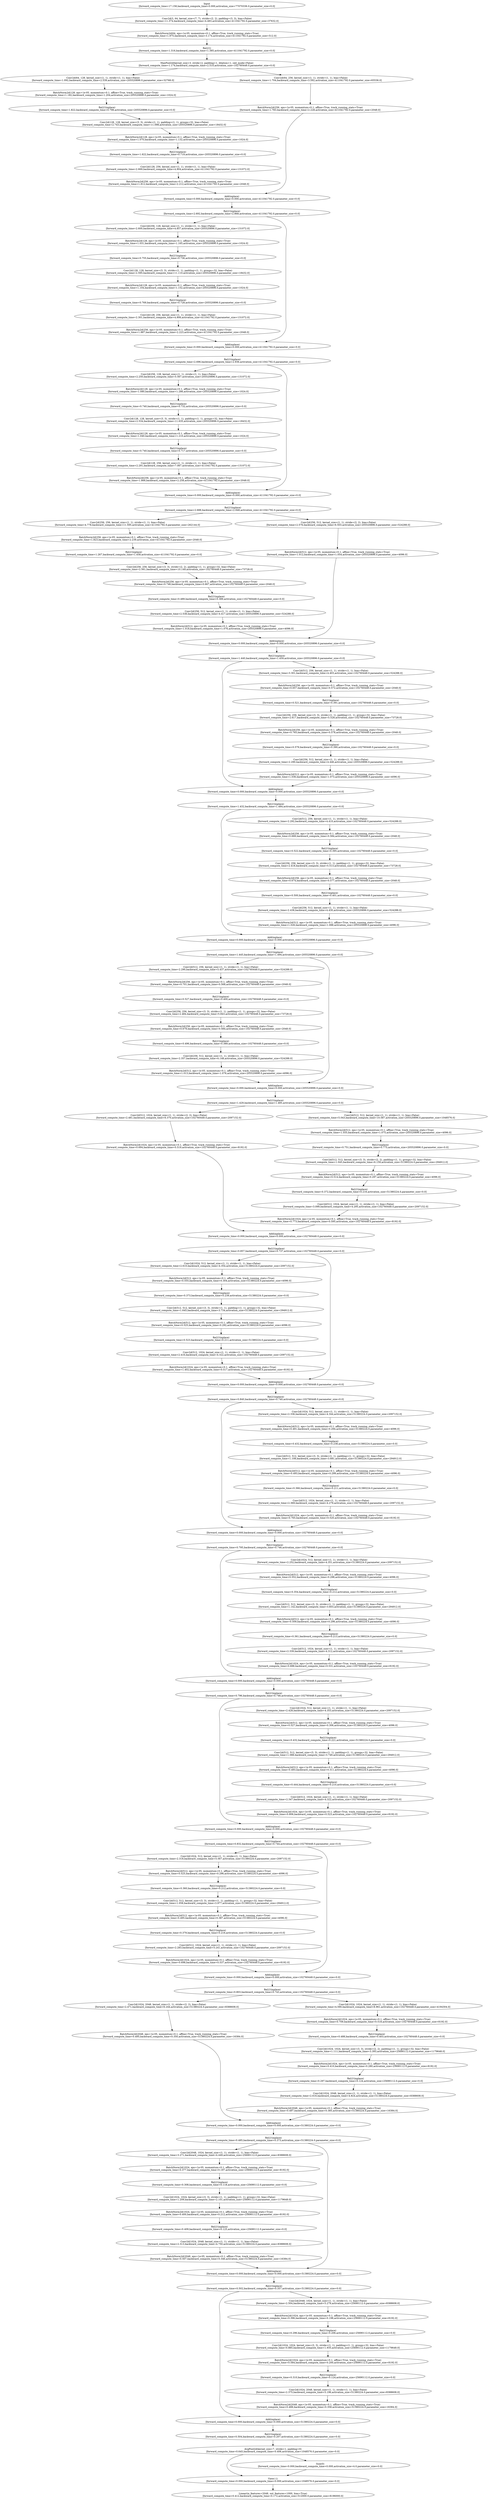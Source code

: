digraph {
	node77 [label="BatchNorm2d(512, eps=1e-05, momentum=0.1, affine=True, track_running_stats=True)
[forward_compute_time=1.013,backward_compute_time=1.076,activation_size=205520896.0,parameter_size=4096.0]"]
	node76 [label="Conv2d(256, 512, kernel_size=(1, 1), stride=(1, 1), bias=False)
[forward_compute_time=2.357,backward_compute_time=6.148,activation_size=205520896.0,parameter_size=524288.0]"]
	node75 [label="ReLU(inplace)
[forward_compute_time=0.496,backward_compute_time=0.389,activation_size=102760448.0,parameter_size=0.0]"]
	node74 [label="BatchNorm2d(256, eps=1e-05, momentum=0.1, affine=True, track_running_stats=True)
[forward_compute_time=0.679,backward_compute_time=0.584,activation_size=102760448.0,parameter_size=2048.0]"]
	node73 [label="Conv2d(256, 256, kernel_size=(3, 3), stride=(1, 1), padding=(1, 1), groups=32, bias=False)
[forward_compute_time=2.484,backward_compute_time=5.843,activation_size=102760448.0,parameter_size=73728.0]"]
	node72 [label="ReLU(inplace)
[forward_compute_time=0.527,backward_compute_time=0.400,activation_size=102760448.0,parameter_size=0.0]"]
	node71 [label="BatchNorm2d(256, eps=1e-05, momentum=0.1, affine=True, track_running_stats=True)
[forward_compute_time=0.701,backward_compute_time=0.568,activation_size=102760448.0,parameter_size=2048.0]"]
	node70 [label="Conv2d(512, 256, kernel_size=(1, 1), stride=(1, 1), bias=False)
[forward_compute_time=2.290,backward_compute_time=5.437,activation_size=102760448.0,parameter_size=524288.0]"]
	node79 [label="ReLU(inplace)
[forward_compute_time=1.429,backward_compute_time=1.485,activation_size=205520896.0,parameter_size=0.0]"]
	node78 [label="Add(inplace)
[forward_compute_time=0.000,backward_compute_time=0.000,activation_size=205520896.0,parameter_size=0.0]"]
	node141 [label="ReLU(inplace)
[forward_compute_time=0.803,backward_compute_time=0.743,activation_size=102760448.0,parameter_size=0.0]"]
	node151 [label="BatchNorm2d(2048, eps=1e-05, momentum=0.1, affine=True, track_running_stats=True)
[forward_compute_time=0.495,backward_compute_time=0.350,activation_size=51380224.0,parameter_size=16384.0]"]
	node150 [label="Conv2d(1024, 2048, kernel_size=(1, 1), stride=(2, 2), bias=False)
[forward_compute_time=2.471,backward_compute_time=6.244,activation_size=51380224.0,parameter_size=8388608.0]"]
	node153 [label="ReLU(inplace)
[forward_compute_time=0.485,backward_compute_time=0.373,activation_size=51380224.0,parameter_size=0.0]"]
	node152 [label="Add(inplace)
[forward_compute_time=0.000,backward_compute_time=0.000,activation_size=51380224.0,parameter_size=0.0]"]
	node155 [label="BatchNorm2d(1024, eps=1e-05, momentum=0.1, affine=True, track_running_stats=True)
[forward_compute_time=0.377,backward_compute_time=0.197,activation_size=25690112.0,parameter_size=8192.0]"]
	node154 [label="Conv2d(2048, 1024, kernel_size=(1, 1), stride=(1, 1), bias=False)
[forward_compute_time=3.271,backward_compute_time=4.449,activation_size=25690112.0,parameter_size=8388608.0]"]
	node157 [label="Conv2d(1024, 1024, kernel_size=(3, 3), stride=(1, 1), padding=(1, 1), groups=32, bias=False)
[forward_compute_time=1.209,backward_compute_time=2.101,activation_size=25690112.0,parameter_size=1179648.0]"]
	node156 [label="ReLU(inplace)
[forward_compute_time=0.308,backward_compute_time=0.118,activation_size=25690112.0,parameter_size=0.0]"]
	node159 [label="ReLU(inplace)
[forward_compute_time=0.409,backward_compute_time=0.125,activation_size=25690112.0,parameter_size=0.0]"]
	node158 [label="BatchNorm2d(1024, eps=1e-05, momentum=0.1, affine=True, track_running_stats=True)
[forward_compute_time=0.400,backward_compute_time=0.212,activation_size=25690112.0,parameter_size=8192.0]"]
	node88 [label="Conv2d(512, 1024, kernel_size=(1, 1), stride=(2, 2), bias=False)
[forward_compute_time=2.481,backward_compute_time=6.370,activation_size=102760448.0,parameter_size=2097152.0]"]
	node89 [label="BatchNorm2d(1024, eps=1e-05, momentum=0.1, affine=True, track_running_stats=True)
[forward_compute_time=0.694,backward_compute_time=0.519,activation_size=102760448.0,parameter_size=8192.0]"]
	node82 [label="ReLU(inplace)
[forward_compute_time=0.751,backward_compute_time=0.775,activation_size=205520896.0,parameter_size=0.0]"]
	node83 [label="Conv2d(512, 512, kernel_size=(3, 3), stride=(2, 2), padding=(1, 1), groups=32, bias=False)
[forward_compute_time=1.045,backward_compute_time=6.159,activation_size=51380224.0,parameter_size=294912.0]"]
	node80 [label="Conv2d(512, 512, kernel_size=(1, 1), stride=(1, 1), bias=False)
[forward_compute_time=5.043,backward_compute_time=10.587,activation_size=205520896.0,parameter_size=1048576.0]"]
	node81 [label="BatchNorm2d(512, eps=1e-05, momentum=0.1, affine=True, track_running_stats=True)
[forward_compute_time=1.555,backward_compute_time=1.075,activation_size=205520896.0,parameter_size=4096.0]"]
	node86 [label="Conv2d(512, 1024, kernel_size=(1, 1), stride=(1, 1), bias=False)
[forward_compute_time=3.099,backward_compute_time=4.295,activation_size=102760448.0,parameter_size=2097152.0]"]
	node87 [label="BatchNorm2d(1024, eps=1e-05, momentum=0.1, affine=True, track_running_stats=True)
[forward_compute_time=0.773,backward_compute_time=0.595,activation_size=102760448.0,parameter_size=8192.0]"]
	node84 [label="BatchNorm2d(512, eps=1e-05, momentum=0.1, affine=True, track_running_stats=True)
[forward_compute_time=0.514,backward_compute_time=0.297,activation_size=51380224.0,parameter_size=4096.0]"]
	node85 [label="ReLU(inplace)
[forward_compute_time=0.372,backward_compute_time=0.216,activation_size=51380224.0,parameter_size=0.0]"]
	node9 [label="Conv2d(128, 128, kernel_size=(3, 3), stride=(1, 1), padding=(1, 1), groups=32, bias=False)
[forward_compute_time=2.743,backward_compute_time=11.098,activation_size=205520896.0,parameter_size=18432.0]"]
	node8 [label="ReLU(inplace)
[forward_compute_time=1.822,backward_compute_time=0.798,activation_size=205520896.0,parameter_size=0.0]"]
	node148 [label="Conv2d(1024, 2048, kernel_size=(1, 1), stride=(1, 1), bias=False)
[forward_compute_time=2.616,backward_compute_time=4.824,activation_size=51380224.0,parameter_size=8388608.0]"]
	node149 [label="BatchNorm2d(2048, eps=1e-05, momentum=0.1, affine=True, track_running_stats=True)
[forward_compute_time=0.497,backward_compute_time=0.385,activation_size=51380224.0,parameter_size=16384.0]"]
	node1 [label="Input
[forward_compute_time=17.158,backward_compute_time=0.000,activation_size=77070336.0,parameter_size=0.0]"]
	node147 [label="ReLU(inplace)
[forward_compute_time=0.297,backward_compute_time=0.124,activation_size=25690112.0,parameter_size=0.0]"]
	node3 [label="BatchNorm2d(64, eps=1e-05, momentum=0.1, affine=True, track_running_stats=True)
[forward_compute_time=1.975,backward_compute_time=3.174,activation_size=411041792.0,parameter_size=512.0]"]
	node2 [label="Conv2d(3, 64, kernel_size=(7, 7), stride=(2, 2), padding=(3, 3), bias=False)
[forward_compute_time=11.374,backward_compute_time=4.483,activation_size=411041792.0,parameter_size=37632.0]"]
	node5 [label="MaxPool2d(kernel_size=3, stride=2, padding=1, dilation=1, ceil_mode=False)
[forward_compute_time=1.174,backward_compute_time=2.510,activation_size=102760448.0,parameter_size=0.0]"]
	node4 [label="ReLU()
[forward_compute_time=1.316,backward_compute_time=1.385,activation_size=411041792.0,parameter_size=0.0]"]
	node7 [label="BatchNorm2d(128, eps=1e-05, momentum=0.1, affine=True, track_running_stats=True)
[forward_compute_time=1.182,backward_compute_time=1.204,activation_size=205520896.0,parameter_size=1024.0]"]
	node6 [label="Conv2d(64, 128, kernel_size=(1, 1), stride=(1, 1), bias=False)
[forward_compute_time=1.092,backward_compute_time=2.539,activation_size=205520896.0,parameter_size=32768.0]"]
	node11 [label="ReLU(inplace)
[forward_compute_time=1.622,backward_compute_time=0.719,activation_size=205520896.0,parameter_size=0.0]"]
	node10 [label="BatchNorm2d(128, eps=1e-05, momentum=0.1, affine=True, track_running_stats=True)
[forward_compute_time=1.070,backward_compute_time=1.132,activation_size=205520896.0,parameter_size=1024.0]"]
	node13 [label="BatchNorm2d(256, eps=1e-05, momentum=0.1, affine=True, track_running_stats=True)
[forward_compute_time=1.812,backward_compute_time=2.212,activation_size=411041792.0,parameter_size=2048.0]"]
	node12 [label="Conv2d(128, 256, kernel_size=(1, 1), stride=(1, 1), bias=False)
[forward_compute_time=2.669,backward_compute_time=4.904,activation_size=411041792.0,parameter_size=131072.0]"]
	node15 [label="BatchNorm2d(256, eps=1e-05, momentum=0.1, affine=True, track_running_stats=True)
[forward_compute_time=1.783,backward_compute_time=2.228,activation_size=411041792.0,parameter_size=2048.0]"]
	node14 [label="Conv2d(64, 256, kernel_size=(1, 1), stride=(1, 1), bias=False)
[forward_compute_time=1.704,backward_compute_time=3.592,activation_size=411041792.0,parameter_size=65536.0]"]
	node17 [label="ReLU(inplace)
[forward_compute_time=2.692,backward_compute_time=2.868,activation_size=411041792.0,parameter_size=0.0]"]
	node16 [label="Add(inplace)
[forward_compute_time=0.000,backward_compute_time=0.000,activation_size=411041792.0,parameter_size=0.0]"]
	node19 [label="BatchNorm2d(128, eps=1e-05, momentum=0.1, affine=True, track_running_stats=True)
[forward_compute_time=1.031,backward_compute_time=1.165,activation_size=205520896.0,parameter_size=1024.0]"]
	node18 [label="Conv2d(256, 128, kernel_size=(1, 1), stride=(1, 1), bias=False)
[forward_compute_time=2.600,backward_compute_time=4.857,activation_size=205520896.0,parameter_size=131072.0]"]
	node99 [label="BatchNorm2d(1024, eps=1e-05, momentum=0.1, affine=True, track_running_stats=True)
[forward_compute_time=1.402,backward_compute_time=0.517,activation_size=102760448.0,parameter_size=8192.0]"]
	node98 [label="Conv2d(512, 1024, kernel_size=(1, 1), stride=(1, 1), bias=False)
[forward_compute_time=2.416,backward_compute_time=4.322,activation_size=102760448.0,parameter_size=2097152.0]"]
	node91 [label="ReLU(inplace)
[forward_compute_time=0.857,backward_compute_time=0.737,activation_size=102760448.0,parameter_size=0.0]"]
	node90 [label="Add(inplace)
[forward_compute_time=0.000,backward_compute_time=0.000,activation_size=102760448.0,parameter_size=0.0]"]
	node93 [label="BatchNorm2d(512, eps=1e-05, momentum=0.1, affine=True, track_running_stats=True)
[forward_compute_time=0.555,backward_compute_time=0.304,activation_size=51380224.0,parameter_size=4096.0]"]
	node92 [label="Conv2d(1024, 512, kernel_size=(1, 1), stride=(1, 1), bias=False)
[forward_compute_time=2.610,backward_compute_time=4.354,activation_size=51380224.0,parameter_size=2097152.0]"]
	node95 [label="Conv2d(512, 512, kernel_size=(3, 3), stride=(1, 1), padding=(1, 1), groups=32, bias=False)
[forward_compute_time=1.645,backward_compute_time=3.734,activation_size=51380224.0,parameter_size=294912.0]"]
	node94 [label="ReLU(inplace)
[forward_compute_time=0.373,backward_compute_time=0.239,activation_size=51380224.0,parameter_size=0.0]"]
	node97 [label="ReLU(inplace)
[forward_compute_time=0.523,backward_compute_time=0.211,activation_size=51380224.0,parameter_size=0.0]"]
	node96 [label="BatchNorm2d(512, eps=1e-05, momentum=0.1, affine=True, track_running_stats=True)
[forward_compute_time=0.525,backward_compute_time=0.292,activation_size=51380224.0,parameter_size=4096.0]"]
	node139 [label="BatchNorm2d(1024, eps=1e-05, momentum=0.1, affine=True, track_running_stats=True)
[forward_compute_time=0.698,backward_compute_time=0.537,activation_size=102760448.0,parameter_size=8192.0]"]
	node138 [label="Conv2d(512, 1024, kernel_size=(1, 1), stride=(1, 1), bias=False)
[forward_compute_time=2.283,backward_compute_time=5.241,activation_size=102760448.0,parameter_size=2097152.0]"]
	node133 [label="BatchNorm2d(512, eps=1e-05, momentum=0.1, affine=True, track_running_stats=True)
[forward_compute_time=0.525,backward_compute_time=0.296,activation_size=51380224.0,parameter_size=4096.0]"]
	node132 [label="Conv2d(1024, 512, kernel_size=(1, 1), stride=(1, 1), bias=False)
[forward_compute_time=2.318,backward_compute_time=5.567,activation_size=51380224.0,parameter_size=2097152.0]"]
	node131 [label="ReLU(inplace)
[forward_compute_time=0.832,backward_compute_time=0.744,activation_size=102760448.0,parameter_size=0.0]"]
	node130 [label="Add(inplace)
[forward_compute_time=0.000,backward_compute_time=0.000,activation_size=102760448.0,parameter_size=0.0]"]
	node137 [label="ReLU(inplace)
[forward_compute_time=0.379,backward_compute_time=0.216,activation_size=51380224.0,parameter_size=0.0]"]
	node136 [label="BatchNorm2d(512, eps=1e-05, momentum=0.1, affine=True, track_running_stats=True)
[forward_compute_time=0.495,backward_compute_time=0.387,activation_size=51380224.0,parameter_size=4096.0]"]
	node135 [label="Conv2d(512, 512, kernel_size=(3, 3), stride=(1, 1), padding=(1, 1), groups=32, bias=False)
[forward_compute_time=1.058,backward_compute_time=3.977,activation_size=51380224.0,parameter_size=294912.0]"]
	node134 [label="ReLU(inplace)
[forward_compute_time=0.360,backward_compute_time=0.212,activation_size=51380224.0,parameter_size=0.0]"]
	node28 [label="Conv2d(256, 128, kernel_size=(1, 1), stride=(1, 1), bias=False)
[forward_compute_time=2.250,backward_compute_time=5.567,activation_size=205520896.0,parameter_size=131072.0]"]
	node29 [label="BatchNorm2d(128, eps=1e-05, momentum=0.1, affine=True, track_running_stats=True)
[forward_compute_time=1.080,backward_compute_time=1.286,activation_size=205520896.0,parameter_size=1024.0]"]
	node24 [label="Conv2d(128, 256, kernel_size=(1, 1), stride=(1, 1), bias=False)
[forward_compute_time=2.301,backward_compute_time=4.906,activation_size=411041792.0,parameter_size=131072.0]"]
	node25 [label="BatchNorm2d(256, eps=1e-05, momentum=0.1, affine=True, track_running_stats=True)
[forward_compute_time=1.887,backward_compute_time=2.223,activation_size=411041792.0,parameter_size=2048.0]"]
	node26 [label="Add(inplace)
[forward_compute_time=0.000,backward_compute_time=0.000,activation_size=411041792.0,parameter_size=0.0]"]
	node27 [label="ReLU(inplace)
[forward_compute_time=2.696,backward_compute_time=2.936,activation_size=411041792.0,parameter_size=0.0]"]
	node20 [label="ReLU(inplace)
[forward_compute_time=0.755,backward_compute_time=0.736,activation_size=205520896.0,parameter_size=0.0]"]
	node21 [label="Conv2d(128, 128, kernel_size=(3, 3), stride=(1, 1), padding=(1, 1), groups=32, bias=False)
[forward_compute_time=2.595,backward_compute_time=11.110,activation_size=205520896.0,parameter_size=18432.0]"]
	node22 [label="BatchNorm2d(128, eps=1e-05, momentum=0.1, affine=True, track_running_stats=True)
[forward_compute_time=1.104,backward_compute_time=1.152,activation_size=205520896.0,parameter_size=1024.0]"]
	node23 [label="ReLU(inplace)
[forward_compute_time=0.769,backward_compute_time=0.728,activation_size=205520896.0,parameter_size=0.0]"]
	node146 [label="BatchNorm2d(1024, eps=1e-05, momentum=0.1, affine=True, track_running_stats=True)
[forward_compute_time=0.410,backward_compute_time=0.280,activation_size=25690112.0,parameter_size=8192.0]"]
	node144 [label="ReLU(inplace)
[forward_compute_time=0.488,backward_compute_time=0.403,activation_size=102760448.0,parameter_size=0.0]"]
	node145 [label="Conv2d(1024, 1024, kernel_size=(3, 3), stride=(2, 2), padding=(1, 1), groups=32, bias=False)
[forward_compute_time=1.111,backward_compute_time=3.393,activation_size=25690112.0,parameter_size=1179648.0]"]
	node142 [label="Conv2d(1024, 1024, kernel_size=(1, 1), stride=(1, 1), bias=False)
[forward_compute_time=4.590,backward_compute_time=8.961,activation_size=102760448.0,parameter_size=4194304.0]"]
	node143 [label="BatchNorm2d(1024, eps=1e-05, momentum=0.1, affine=True, track_running_stats=True)
[forward_compute_time=0.709,backward_compute_time=0.518,activation_size=102760448.0,parameter_size=8192.0]"]
	node128 [label="Conv2d(512, 1024, kernel_size=(1, 1), stride=(1, 1), bias=False)
[forward_compute_time=2.347,backward_compute_time=4.322,activation_size=102760448.0,parameter_size=2097152.0]"]
	node129 [label="BatchNorm2d(1024, eps=1e-05, momentum=0.1, affine=True, track_running_stats=True)
[forward_compute_time=0.806,backward_compute_time=0.523,activation_size=102760448.0,parameter_size=8192.0]"]
	node140 [label="Add(inplace)
[forward_compute_time=0.000,backward_compute_time=0.000,activation_size=102760448.0,parameter_size=0.0]"]
	node120 [label="Add(inplace)
[forward_compute_time=0.000,backward_compute_time=0.000,activation_size=102760448.0,parameter_size=0.0]"]
	node121 [label="ReLU(inplace)
[forward_compute_time=0.796,backward_compute_time=0.746,activation_size=102760448.0,parameter_size=0.0]"]
	node122 [label="Conv2d(1024, 512, kernel_size=(1, 1), stride=(1, 1), bias=False)
[forward_compute_time=2.428,backward_compute_time=4.353,activation_size=51380224.0,parameter_size=2097152.0]"]
	node123 [label="BatchNorm2d(512, eps=1e-05, momentum=0.1, affine=True, track_running_stats=True)
[forward_compute_time=0.527,backward_compute_time=0.306,activation_size=51380224.0,parameter_size=4096.0]"]
	node124 [label="ReLU(inplace)
[forward_compute_time=0.432,backward_compute_time=0.221,activation_size=51380224.0,parameter_size=0.0]"]
	node125 [label="Conv2d(512, 512, kernel_size=(3, 3), stride=(1, 1), padding=(1, 1), groups=32, bias=False)
[forward_compute_time=1.088,backward_compute_time=3.749,activation_size=51380224.0,parameter_size=294912.0]"]
	node126 [label="BatchNorm2d(512, eps=1e-05, momentum=0.1, affine=True, track_running_stats=True)
[forward_compute_time=0.493,backward_compute_time=0.311,activation_size=51380224.0,parameter_size=4096.0]"]
	node127 [label="ReLU(inplace)
[forward_compute_time=0.444,backward_compute_time=0.210,activation_size=51380224.0,parameter_size=0.0]"]
	node39 [label="BatchNorm2d(256, eps=1e-05, momentum=0.1, affine=True, track_running_stats=True)
[forward_compute_time=1.823,backward_compute_time=2.239,activation_size=411041792.0,parameter_size=2048.0]"]
	node38 [label="Conv2d(256, 256, kernel_size=(1, 1), stride=(1, 1), bias=False)
[forward_compute_time=4.778,backward_compute_time=11.595,activation_size=411041792.0,parameter_size=262144.0]"]
	node33 [label="ReLU(inplace)
[forward_compute_time=0.740,backward_compute_time=0.717,activation_size=205520896.0,parameter_size=0.0]"]
	node32 [label="BatchNorm2d(128, eps=1e-05, momentum=0.1, affine=True, track_running_stats=True)
[forward_compute_time=1.040,backward_compute_time=1.210,activation_size=205520896.0,parameter_size=1024.0]"]
	node31 [label="Conv2d(128, 128, kernel_size=(3, 3), stride=(1, 1), padding=(1, 1), groups=32, bias=False)
[forward_compute_time=2.534,backward_compute_time=11.635,activation_size=205520896.0,parameter_size=18432.0]"]
	node30 [label="ReLU(inplace)
[forward_compute_time=0.740,backward_compute_time=0.732,activation_size=205520896.0,parameter_size=0.0]"]
	node37 [label="ReLU(inplace)
[forward_compute_time=2.688,backward_compute_time=2.948,activation_size=411041792.0,parameter_size=0.0]"]
	node36 [label="Add(inplace)
[forward_compute_time=0.000,backward_compute_time=0.000,activation_size=411041792.0,parameter_size=0.0]"]
	node35 [label="BatchNorm2d(256, eps=1e-05, momentum=0.1, affine=True, track_running_stats=True)
[forward_compute_time=1.866,backward_compute_time=2.258,activation_size=411041792.0,parameter_size=2048.0]"]
	node34 [label="Conv2d(128, 256, kernel_size=(1, 1), stride=(1, 1), bias=False)
[forward_compute_time=2.291,backward_compute_time=7.067,activation_size=411041792.0,parameter_size=131072.0]"]
	node115 [label="Conv2d(512, 512, kernel_size=(3, 3), stride=(1, 1), padding=(1, 1), groups=32, bias=False)
[forward_compute_time=1.142,backward_compute_time=3.603,activation_size=51380224.0,parameter_size=294912.0]"]
	node114 [label="ReLU(inplace)
[forward_compute_time=0.354,backward_compute_time=0.212,activation_size=51380224.0,parameter_size=0.0]"]
	node117 [label="ReLU(inplace)
[forward_compute_time=0.361,backward_compute_time=0.213,activation_size=51380224.0,parameter_size=0.0]"]
	node116 [label="BatchNorm2d(512, eps=1e-05, momentum=0.1, affine=True, track_running_stats=True)
[forward_compute_time=0.509,backward_compute_time=0.296,activation_size=51380224.0,parameter_size=4096.0]"]
	node111 [label="ReLU(inplace)
[forward_compute_time=0.795,backward_compute_time=0.746,activation_size=102760448.0,parameter_size=0.0]"]
	node110 [label="Add(inplace)
[forward_compute_time=0.000,backward_compute_time=0.000,activation_size=102760448.0,parameter_size=0.0]"]
	node113 [label="BatchNorm2d(512, eps=1e-05, momentum=0.1, affine=True, track_running_stats=True)
[forward_compute_time=0.552,backward_compute_time=0.298,activation_size=51380224.0,parameter_size=4096.0]"]
	node112 [label="Conv2d(1024, 512, kernel_size=(1, 1), stride=(1, 1), bias=False)
[forward_compute_time=2.252,backward_compute_time=4.351,activation_size=51380224.0,parameter_size=2097152.0]"]
	node119 [label="BatchNorm2d(1024, eps=1e-05, momentum=0.1, affine=True, track_running_stats=True)
[forward_compute_time=0.688,backward_compute_time=0.531,activation_size=102760448.0,parameter_size=8192.0]"]
	node118 [label="Conv2d(512, 1024, kernel_size=(1, 1), stride=(1, 1), bias=False)
[forward_compute_time=2.339,backward_compute_time=4.312,activation_size=102760448.0,parameter_size=2097152.0]"]
	node48 [label="Add(inplace)
[forward_compute_time=0.000,backward_compute_time=0.000,activation_size=205520896.0,parameter_size=0.0]"]
	node49 [label="ReLU(inplace)
[forward_compute_time=1.440,backward_compute_time=1.459,activation_size=205520896.0,parameter_size=0.0]"]
	node46 [label="Conv2d(256, 512, kernel_size=(1, 1), stride=(2, 2), bias=False)
[forward_compute_time=2.576,backward_compute_time=6.503,activation_size=205520896.0,parameter_size=524288.0]"]
	node47 [label="BatchNorm2d(512, eps=1e-05, momentum=0.1, affine=True, track_running_stats=True)
[forward_compute_time=1.012,backward_compute_time=1.054,activation_size=205520896.0,parameter_size=4096.0]"]
	node44 [label="Conv2d(256, 512, kernel_size=(1, 1), stride=(1, 1), bias=False)
[forward_compute_time=2.538,backward_compute_time=4.417,activation_size=205520896.0,parameter_size=524288.0]"]
	node45 [label="BatchNorm2d(512, eps=1e-05, momentum=0.1, affine=True, track_running_stats=True)
[forward_compute_time=1.018,backward_compute_time=1.076,activation_size=205520896.0,parameter_size=4096.0]"]
	node42 [label="BatchNorm2d(256, eps=1e-05, momentum=0.1, affine=True, track_running_stats=True)
[forward_compute_time=0.746,backward_compute_time=0.667,activation_size=102760448.0,parameter_size=2048.0]"]
	node43 [label="ReLU(inplace)
[forward_compute_time=0.489,backward_compute_time=0.389,activation_size=102760448.0,parameter_size=0.0]"]
	node40 [label="ReLU(inplace)
[forward_compute_time=1.267,backward_compute_time=1.458,activation_size=411041792.0,parameter_size=0.0]"]
	node41 [label="Conv2d(256, 256, kernel_size=(3, 3), stride=(2, 2), padding=(1, 1), groups=32, bias=False)
[forward_compute_time=2.561,backward_compute_time=10.149,activation_size=102760448.0,parameter_size=73728.0]"]
	node102 [label="Conv2d(1024, 512, kernel_size=(1, 1), stride=(1, 1), bias=False)
[forward_compute_time=2.336,backward_compute_time=4.344,activation_size=51380224.0,parameter_size=2097152.0]"]
	node103 [label="BatchNorm2d(512, eps=1e-05, momentum=0.1, affine=True, track_running_stats=True)
[forward_compute_time=0.491,backward_compute_time=0.294,activation_size=51380224.0,parameter_size=4096.0]"]
	node100 [label="Add(inplace)
[forward_compute_time=0.000,backward_compute_time=0.000,activation_size=102760448.0,parameter_size=0.0]"]
	node101 [label="ReLU(inplace)
[forward_compute_time=0.840,backward_compute_time=0.740,activation_size=102760448.0,parameter_size=0.0]"]
	node106 [label="BatchNorm2d(512, eps=1e-05, momentum=0.1, affine=True, track_running_stats=True)
[forward_compute_time=0.493,backward_compute_time=0.299,activation_size=51380224.0,parameter_size=4096.0]"]
	node107 [label="ReLU(inplace)
[forward_compute_time=0.366,backward_compute_time=0.211,activation_size=51380224.0,parameter_size=0.0]"]
	node104 [label="ReLU(inplace)
[forward_compute_time=0.432,backward_compute_time=0.238,activation_size=51380224.0,parameter_size=0.0]"]
	node105 [label="Conv2d(512, 512, kernel_size=(3, 3), stride=(1, 1), padding=(1, 1), groups=32, bias=False)
[forward_compute_time=1.108,backward_compute_time=3.681,activation_size=51380224.0,parameter_size=294912.0]"]
	node108 [label="Conv2d(512, 1024, kernel_size=(1, 1), stride=(1, 1), bias=False)
[forward_compute_time=2.369,backward_compute_time=4.279,activation_size=102760448.0,parameter_size=2097152.0]"]
	node109 [label="BatchNorm2d(1024, eps=1e-05, momentum=0.1, affine=True, track_running_stats=True)
[forward_compute_time=0.765,backward_compute_time=0.520,activation_size=102760448.0,parameter_size=8192.0]"]
	node59 [label="ReLU(inplace)
[forward_compute_time=1.432,backward_compute_time=1.484,activation_size=205520896.0,parameter_size=0.0]"]
	node58 [label="Add(inplace)
[forward_compute_time=0.000,backward_compute_time=0.000,activation_size=205520896.0,parameter_size=0.0]"]
	node55 [label="ReLU(inplace)
[forward_compute_time=0.579,backward_compute_time=0.390,activation_size=102760448.0,parameter_size=0.0]"]
	node54 [label="BatchNorm2d(256, eps=1e-05, momentum=0.1, affine=True, track_running_stats=True)
[forward_compute_time=0.765,backward_compute_time=0.578,activation_size=102760448.0,parameter_size=2048.0]"]
	node57 [label="BatchNorm2d(512, eps=1e-05, momentum=0.1, affine=True, track_running_stats=True)
[forward_compute_time=1.036,backward_compute_time=1.073,activation_size=205520896.0,parameter_size=4096.0]"]
	node56 [label="Conv2d(256, 512, kernel_size=(1, 1), stride=(1, 1), bias=False)
[forward_compute_time=2.290,backward_compute_time=4.446,activation_size=205520896.0,parameter_size=524288.0]"]
	node51 [label="BatchNorm2d(256, eps=1e-05, momentum=0.1, affine=True, track_running_stats=True)
[forward_compute_time=0.657,backward_compute_time=0.572,activation_size=102760448.0,parameter_size=2048.0]"]
	node50 [label="Conv2d(512, 256, kernel_size=(1, 1), stride=(1, 1), bias=False)
[forward_compute_time=3.301,backward_compute_time=4.403,activation_size=102760448.0,parameter_size=524288.0]"]
	node53 [label="Conv2d(256, 256, kernel_size=(3, 3), stride=(1, 1), padding=(1, 1), groups=32, bias=False)
[forward_compute_time=2.617,backward_compute_time=5.528,activation_size=102760448.0,parameter_size=73728.0]"]
	node52 [label="ReLU(inplace)
[forward_compute_time=0.521,backward_compute_time=0.391,activation_size=102760448.0,parameter_size=0.0]"]
	node177 [label="Linear(in_features=2048, out_features=1000, bias=True)
[forward_compute_time=0.412,backward_compute_time=0.172,activation_size=512000.0,parameter_size=8196000.0]"]
	node176 [label="View(-1)
[forward_compute_time=0.000,backward_compute_time=0.000,activation_size=1048576.0,parameter_size=0.0]"]
	node175 [label="Size(0)
[forward_compute_time=0.000,backward_compute_time=0.000,activation_size=4.0,parameter_size=0.0]"]
	node174 [label="AvgPool2d(kernel_size=7, stride=1, padding=0)
[forward_compute_time=0.645,backward_compute_time=0.406,activation_size=1048576.0,parameter_size=0.0]"]
	node173 [label="ReLU(inplace)
[forward_compute_time=0.504,backward_compute_time=0.207,activation_size=51380224.0,parameter_size=0.0]"]
	node172 [label="Add(inplace)
[forward_compute_time=0.000,backward_compute_time=0.000,activation_size=51380224.0,parameter_size=0.0]"]
	node171 [label="BatchNorm2d(2048, eps=1e-05, momentum=0.1, affine=True, track_running_stats=True)
[forward_compute_time=0.488,backward_compute_time=0.358,activation_size=51380224.0,parameter_size=16384.0]"]
	node170 [label="Conv2d(1024, 2048, kernel_size=(1, 1), stride=(1, 1), bias=False)
[forward_compute_time=2.375,backward_compute_time=5.196,activation_size=51380224.0,parameter_size=8388608.0]"]
	node68 [label="Add(inplace)
[forward_compute_time=0.000,backward_compute_time=0.000,activation_size=205520896.0,parameter_size=0.0]"]
	node69 [label="ReLU(inplace)
[forward_compute_time=1.445,backward_compute_time=1.494,activation_size=205520896.0,parameter_size=0.0]"]
	node60 [label="Conv2d(512, 256, kernel_size=(1, 1), stride=(1, 1), bias=False)
[forward_compute_time=2.292,backward_compute_time=4.410,activation_size=102760448.0,parameter_size=524288.0]"]
	node61 [label="BatchNorm2d(256, eps=1e-05, momentum=0.1, affine=True, track_running_stats=True)
[forward_compute_time=0.668,backward_compute_time=0.584,activation_size=102760448.0,parameter_size=2048.0]"]
	node62 [label="ReLU(inplace)
[forward_compute_time=0.522,backward_compute_time=0.395,activation_size=102760448.0,parameter_size=0.0]"]
	node63 [label="Conv2d(256, 256, kernel_size=(3, 3), stride=(1, 1), padding=(1, 1), groups=32, bias=False)
[forward_compute_time=2.418,backward_compute_time=5.513,activation_size=102760448.0,parameter_size=73728.0]"]
	node64 [label="BatchNorm2d(256, eps=1e-05, momentum=0.1, affine=True, track_running_stats=True)
[forward_compute_time=0.674,backward_compute_time=0.577,activation_size=102760448.0,parameter_size=2048.0]"]
	node65 [label="ReLU(inplace)
[forward_compute_time=0.500,backward_compute_time=0.401,activation_size=102760448.0,parameter_size=0.0]"]
	node66 [label="Conv2d(256, 512, kernel_size=(1, 1), stride=(1, 1), bias=False)
[forward_compute_time=2.438,backward_compute_time=4.430,activation_size=205520896.0,parameter_size=524288.0]"]
	node67 [label="BatchNorm2d(512, eps=1e-05, momentum=0.1, affine=True, track_running_stats=True)
[forward_compute_time=1.026,backward_compute_time=1.088,activation_size=205520896.0,parameter_size=4096.0]"]
	node164 [label="Conv2d(2048, 1024, kernel_size=(1, 1), stride=(1, 1), bias=False)
[forward_compute_time=2.504,backward_compute_time=5.279,activation_size=25690112.0,parameter_size=8388608.0]"]
	node165 [label="BatchNorm2d(1024, eps=1e-05, momentum=0.1, affine=True, track_running_stats=True)
[forward_compute_time=0.396,backward_compute_time=0.198,activation_size=25690112.0,parameter_size=8192.0]"]
	node166 [label="ReLU(inplace)
[forward_compute_time=0.296,backward_compute_time=0.206,activation_size=25690112.0,parameter_size=0.0]"]
	node167 [label="Conv2d(1024, 1024, kernel_size=(3, 3), stride=(1, 1), padding=(1, 1), groups=32, bias=False)
[forward_compute_time=0.885,backward_compute_time=1.935,activation_size=25690112.0,parameter_size=1179648.0]"]
	node160 [label="Conv2d(1024, 2048, kernel_size=(1, 1), stride=(1, 1), bias=False)
[forward_compute_time=2.313,backward_compute_time=4.750,activation_size=51380224.0,parameter_size=8388608.0]"]
	node161 [label="BatchNorm2d(2048, eps=1e-05, momentum=0.1, affine=True, track_running_stats=True)
[forward_compute_time=0.507,backward_compute_time=0.346,activation_size=51380224.0,parameter_size=16384.0]"]
	node162 [label="Add(inplace)
[forward_compute_time=0.000,backward_compute_time=0.000,activation_size=51380224.0,parameter_size=0.0]"]
	node163 [label="ReLU(inplace)
[forward_compute_time=0.502,backward_compute_time=0.357,activation_size=51380224.0,parameter_size=0.0]"]
	node168 [label="BatchNorm2d(1024, eps=1e-05, momentum=0.1, affine=True, track_running_stats=True)
[forward_compute_time=0.584,backward_compute_time=0.200,activation_size=25690112.0,parameter_size=8192.0]"]
	node169 [label="ReLU(inplace)
[forward_compute_time=0.310,backward_compute_time=0.124,activation_size=25690112.0,parameter_size=0.0]"]
	node77 -> node78
	node76 -> node77
	node75 -> node76
	node74 -> node75
	node73 -> node74
	node72 -> node73
	node71 -> node72
	node70 -> node71
	node79 -> node88
	node79 -> node80
	node78 -> node79
	node141 -> node150
	node141 -> node142
	node151 -> node152
	node150 -> node151
	node153 -> node154
	node153 -> node162
	node152 -> node153
	node155 -> node156
	node154 -> node155
	node157 -> node158
	node156 -> node157
	node159 -> node160
	node158 -> node159
	node88 -> node89
	node89 -> node90
	node82 -> node83
	node83 -> node84
	node80 -> node81
	node81 -> node82
	node86 -> node87
	node87 -> node90
	node84 -> node85
	node85 -> node86
	node9 -> node10
	node8 -> node9
	node148 -> node149
	node149 -> node152
	node1 -> node2
	node147 -> node148
	node3 -> node4
	node2 -> node3
	node5 -> node6
	node5 -> node14
	node4 -> node5
	node7 -> node8
	node6 -> node7
	node11 -> node12
	node10 -> node11
	node13 -> node16
	node12 -> node13
	node15 -> node16
	node14 -> node15
	node17 -> node18
	node17 -> node26
	node16 -> node17
	node19 -> node20
	node18 -> node19
	node99 -> node100
	node98 -> node99
	node91 -> node92
	node91 -> node100
	node90 -> node91
	node93 -> node94
	node92 -> node93
	node95 -> node96
	node94 -> node95
	node97 -> node98
	node96 -> node97
	node139 -> node140
	node138 -> node139
	node133 -> node134
	node132 -> node133
	node131 -> node140
	node131 -> node132
	node130 -> node131
	node137 -> node138
	node136 -> node137
	node135 -> node136
	node134 -> node135
	node28 -> node29
	node29 -> node30
	node24 -> node25
	node25 -> node26
	node26 -> node27
	node27 -> node28
	node27 -> node36
	node20 -> node21
	node21 -> node22
	node22 -> node23
	node23 -> node24
	node146 -> node147
	node144 -> node145
	node145 -> node146
	node142 -> node143
	node143 -> node144
	node128 -> node129
	node129 -> node130
	node140 -> node141
	node120 -> node121
	node121 -> node122
	node121 -> node130
	node122 -> node123
	node123 -> node124
	node124 -> node125
	node125 -> node126
	node126 -> node127
	node127 -> node128
	node39 -> node40
	node38 -> node39
	node33 -> node34
	node32 -> node33
	node31 -> node32
	node30 -> node31
	node37 -> node38
	node37 -> node46
	node36 -> node37
	node35 -> node36
	node34 -> node35
	node115 -> node116
	node114 -> node115
	node117 -> node118
	node116 -> node117
	node111 -> node112
	node111 -> node120
	node110 -> node111
	node113 -> node114
	node112 -> node113
	node119 -> node120
	node118 -> node119
	node48 -> node49
	node49 -> node50
	node49 -> node58
	node46 -> node47
	node47 -> node48
	node44 -> node45
	node45 -> node48
	node42 -> node43
	node43 -> node44
	node40 -> node41
	node41 -> node42
	node102 -> node103
	node103 -> node104
	node100 -> node101
	node101 -> node102
	node101 -> node110
	node106 -> node107
	node107 -> node108
	node104 -> node105
	node105 -> node106
	node108 -> node109
	node109 -> node110
	node59 -> node60
	node59 -> node68
	node58 -> node59
	node55 -> node56
	node54 -> node55
	node57 -> node58
	node56 -> node57
	node51 -> node52
	node50 -> node51
	node53 -> node54
	node52 -> node53
	node176 -> node177
	node175 -> node176
	node174 -> node175
	node174 -> node176
	node173 -> node174
	node172 -> node173
	node171 -> node172
	node170 -> node171
	node68 -> node69
	node69 -> node70
	node69 -> node78
	node60 -> node61
	node61 -> node62
	node62 -> node63
	node63 -> node64
	node64 -> node65
	node65 -> node66
	node66 -> node67
	node67 -> node68
	node164 -> node165
	node165 -> node166
	node166 -> node167
	node167 -> node168
	node160 -> node161
	node161 -> node162
	node162 -> node163
	node163 -> node172
	node163 -> node164
	node168 -> node169
	node169 -> node170
}
